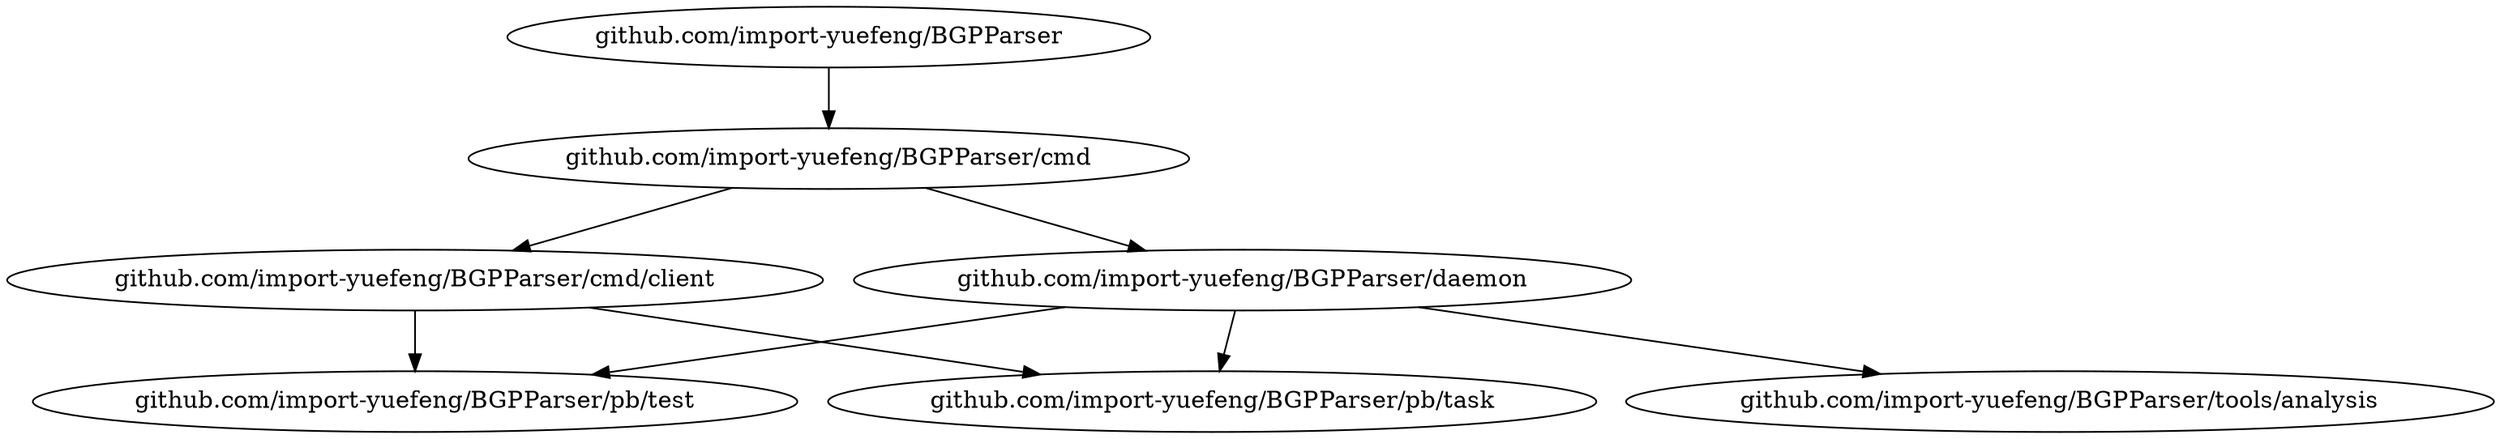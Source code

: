 digraph G {
"github.com/import-yuefeng/BGPParser"->"github.com/import-yuefeng/BGPParser/cmd";
"github.com/import-yuefeng/BGPParser/cmd"->"github.com/import-yuefeng/BGPParser/daemon";
"github.com/import-yuefeng/BGPParser/cmd"->"github.com/import-yuefeng/BGPParser/cmd/client";
"github.com/import-yuefeng/BGPParser/daemon"->"github.com/import-yuefeng/BGPParser/pb/task";
"github.com/import-yuefeng/BGPParser/daemon"->"github.com/import-yuefeng/BGPParser/tools/analysis";
"github.com/import-yuefeng/BGPParser/daemon"->"github.com/import-yuefeng/BGPParser/pb/test";
"github.com/import-yuefeng/BGPParser/cmd/client"->"github.com/import-yuefeng/BGPParser/pb/test";
"github.com/import-yuefeng/BGPParser/cmd/client"->"github.com/import-yuefeng/BGPParser/pb/task";
"github.com/import-yuefeng/BGPParser/pb/task";
"github.com/import-yuefeng/BGPParser/tools/analysis";
"github.com/import-yuefeng/BGPParser/pb/test";
"github.com/import-yuefeng/BGPParser";
"github.com/import-yuefeng/BGPParser/cmd";
"github.com/import-yuefeng/BGPParser/daemon";
"github.com/import-yuefeng/BGPParser/cmd/client";
}
